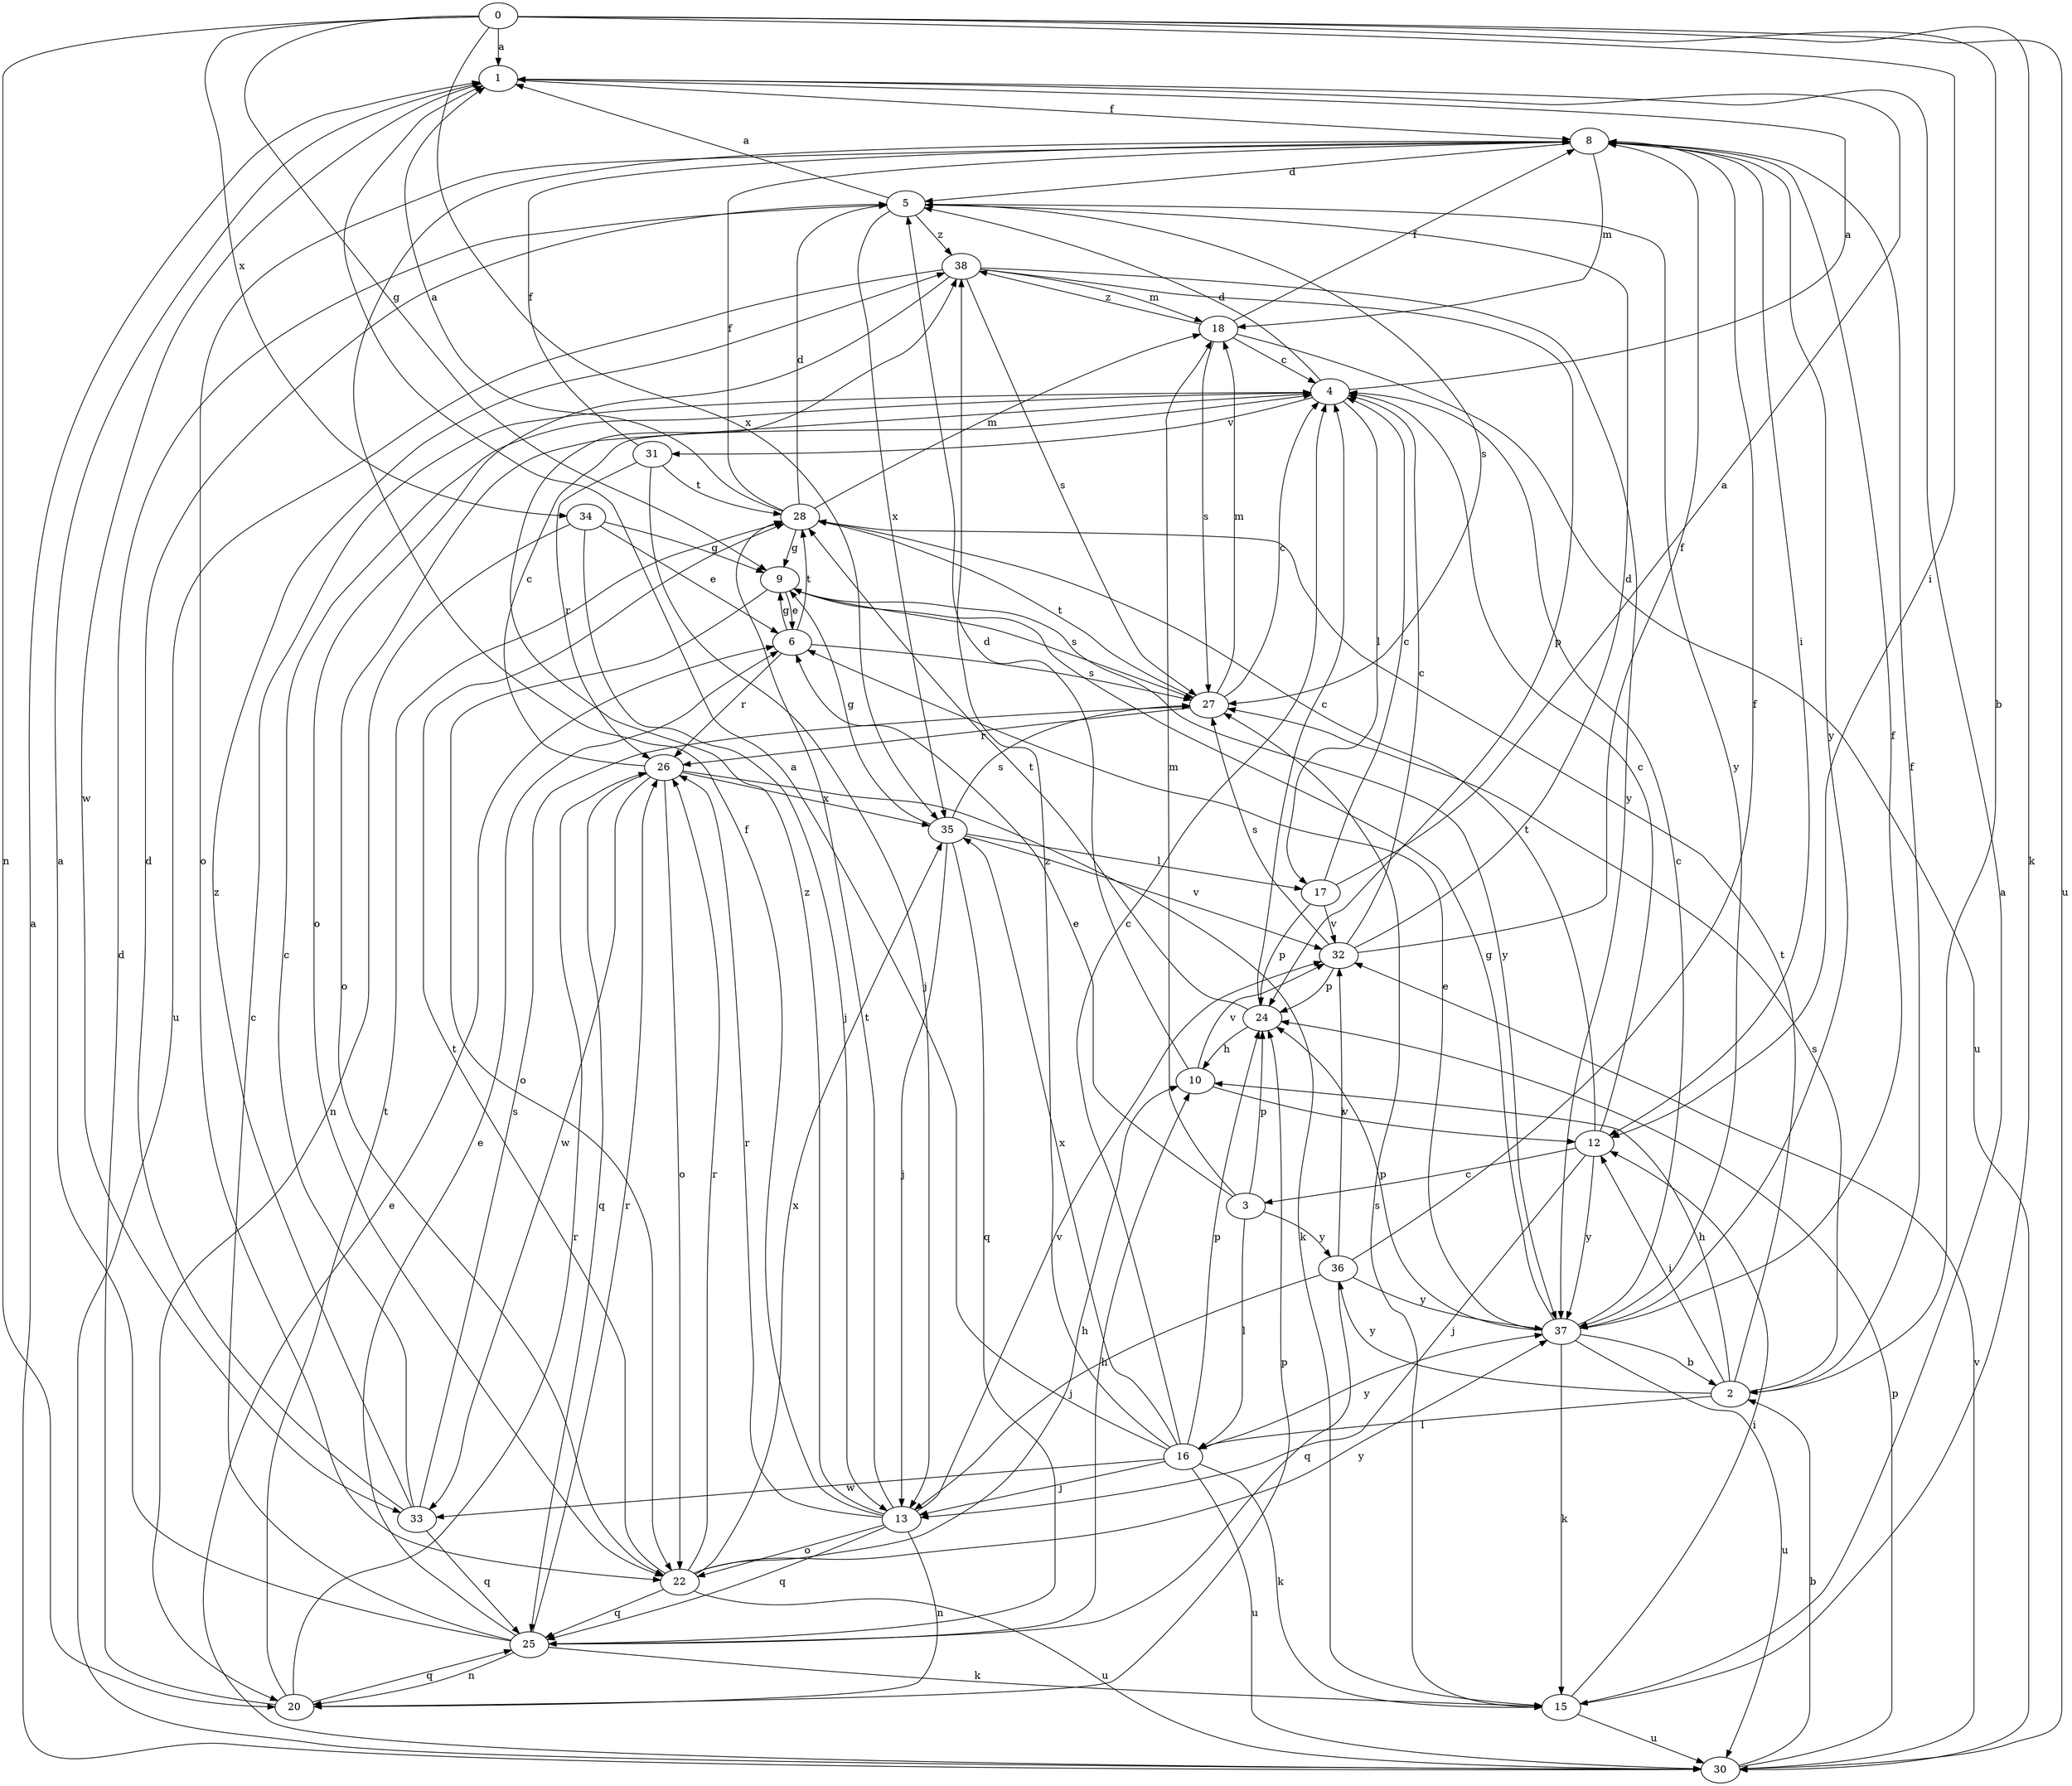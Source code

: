 strict digraph  {
0;
1;
2;
3;
4;
5;
6;
8;
9;
10;
12;
13;
15;
16;
17;
18;
20;
22;
24;
25;
26;
27;
28;
30;
31;
32;
33;
34;
35;
36;
37;
38;
0 -> 1  [label=a];
0 -> 2  [label=b];
0 -> 9  [label=g];
0 -> 12  [label=i];
0 -> 15  [label=k];
0 -> 20  [label=n];
0 -> 30  [label=u];
0 -> 34  [label=x];
0 -> 35  [label=x];
1 -> 8  [label=f];
1 -> 33  [label=w];
2 -> 8  [label=f];
2 -> 10  [label=h];
2 -> 12  [label=i];
2 -> 16  [label=l];
2 -> 27  [label=s];
2 -> 28  [label=t];
2 -> 36  [label=y];
3 -> 6  [label=e];
3 -> 16  [label=l];
3 -> 18  [label=m];
3 -> 24  [label=p];
3 -> 36  [label=y];
4 -> 1  [label=a];
4 -> 5  [label=d];
4 -> 17  [label=l];
4 -> 22  [label=o];
4 -> 31  [label=v];
5 -> 1  [label=a];
5 -> 27  [label=s];
5 -> 35  [label=x];
5 -> 37  [label=y];
5 -> 38  [label=z];
6 -> 9  [label=g];
6 -> 26  [label=r];
6 -> 27  [label=s];
6 -> 28  [label=t];
8 -> 5  [label=d];
8 -> 12  [label=i];
8 -> 18  [label=m];
8 -> 22  [label=o];
8 -> 37  [label=y];
9 -> 6  [label=e];
9 -> 22  [label=o];
9 -> 27  [label=s];
9 -> 37  [label=y];
10 -> 5  [label=d];
10 -> 12  [label=i];
10 -> 32  [label=v];
12 -> 3  [label=c];
12 -> 4  [label=c];
12 -> 13  [label=j];
12 -> 28  [label=t];
12 -> 37  [label=y];
13 -> 8  [label=f];
13 -> 20  [label=n];
13 -> 22  [label=o];
13 -> 25  [label=q];
13 -> 26  [label=r];
13 -> 28  [label=t];
13 -> 32  [label=v];
13 -> 38  [label=z];
15 -> 1  [label=a];
15 -> 12  [label=i];
15 -> 27  [label=s];
15 -> 30  [label=u];
16 -> 1  [label=a];
16 -> 4  [label=c];
16 -> 13  [label=j];
16 -> 15  [label=k];
16 -> 24  [label=p];
16 -> 30  [label=u];
16 -> 33  [label=w];
16 -> 35  [label=x];
16 -> 37  [label=y];
16 -> 38  [label=z];
17 -> 1  [label=a];
17 -> 4  [label=c];
17 -> 24  [label=p];
17 -> 32  [label=v];
18 -> 4  [label=c];
18 -> 8  [label=f];
18 -> 27  [label=s];
18 -> 30  [label=u];
18 -> 38  [label=z];
20 -> 5  [label=d];
20 -> 24  [label=p];
20 -> 25  [label=q];
20 -> 26  [label=r];
20 -> 28  [label=t];
22 -> 10  [label=h];
22 -> 25  [label=q];
22 -> 26  [label=r];
22 -> 28  [label=t];
22 -> 30  [label=u];
22 -> 35  [label=x];
22 -> 37  [label=y];
24 -> 4  [label=c];
24 -> 10  [label=h];
24 -> 28  [label=t];
25 -> 1  [label=a];
25 -> 4  [label=c];
25 -> 6  [label=e];
25 -> 10  [label=h];
25 -> 15  [label=k];
25 -> 20  [label=n];
25 -> 26  [label=r];
26 -> 4  [label=c];
26 -> 15  [label=k];
26 -> 22  [label=o];
26 -> 25  [label=q];
26 -> 33  [label=w];
26 -> 35  [label=x];
27 -> 4  [label=c];
27 -> 18  [label=m];
27 -> 26  [label=r];
27 -> 28  [label=t];
28 -> 1  [label=a];
28 -> 5  [label=d];
28 -> 8  [label=f];
28 -> 9  [label=g];
28 -> 18  [label=m];
30 -> 1  [label=a];
30 -> 2  [label=b];
30 -> 6  [label=e];
30 -> 24  [label=p];
30 -> 32  [label=v];
31 -> 8  [label=f];
31 -> 13  [label=j];
31 -> 26  [label=r];
31 -> 28  [label=t];
32 -> 4  [label=c];
32 -> 5  [label=d];
32 -> 8  [label=f];
32 -> 24  [label=p];
32 -> 27  [label=s];
33 -> 4  [label=c];
33 -> 5  [label=d];
33 -> 25  [label=q];
33 -> 27  [label=s];
33 -> 38  [label=z];
34 -> 6  [label=e];
34 -> 9  [label=g];
34 -> 13  [label=j];
34 -> 20  [label=n];
35 -> 9  [label=g];
35 -> 13  [label=j];
35 -> 17  [label=l];
35 -> 25  [label=q];
35 -> 27  [label=s];
35 -> 32  [label=v];
36 -> 8  [label=f];
36 -> 13  [label=j];
36 -> 25  [label=q];
36 -> 32  [label=v];
36 -> 37  [label=y];
37 -> 2  [label=b];
37 -> 4  [label=c];
37 -> 6  [label=e];
37 -> 8  [label=f];
37 -> 9  [label=g];
37 -> 15  [label=k];
37 -> 24  [label=p];
37 -> 30  [label=u];
38 -> 18  [label=m];
38 -> 22  [label=o];
38 -> 24  [label=p];
38 -> 27  [label=s];
38 -> 30  [label=u];
38 -> 37  [label=y];
}
